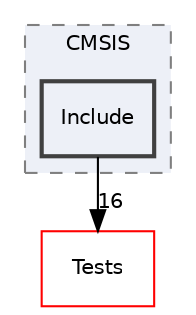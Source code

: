 digraph "Drivers/CMSIS/Include"
{
 // LATEX_PDF_SIZE
  edge [fontname="Helvetica",fontsize="10",labelfontname="Helvetica",labelfontsize="10"];
  node [fontname="Helvetica",fontsize="10",shape=record];
  compound=true
  subgraph clusterdir_bd09ff09a9c7d83a4c030dbdaee94d76 {
    graph [ bgcolor="#edf0f7", pencolor="grey50", style="filled,dashed,", label="CMSIS", fontname="Helvetica", fontsize="10", URL="dir_bd09ff09a9c7d83a4c030dbdaee94d76.html"]
  dir_5d6a8c3e4e61116f4938be35d8adfd18 [shape=box, label="Include", style="filled,bold,", fillcolor="#edf0f7", color="grey25", URL="dir_5d6a8c3e4e61116f4938be35d8adfd18.html"];
  }
  dir_33c78a012c8d08979f57a54a07694c46 [shape=box, label="Tests", style="", fillcolor="#edf0f7", color="red", URL="dir_33c78a012c8d08979f57a54a07694c46.html"];
  dir_5d6a8c3e4e61116f4938be35d8adfd18->dir_33c78a012c8d08979f57a54a07694c46 [headlabel="16", labeldistance=1.5 headhref="dir_000018_000040.html"];
}
